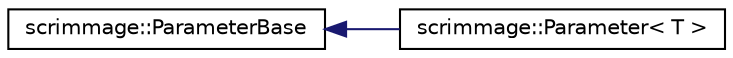 digraph "Graphical Class Hierarchy"
{
 // LATEX_PDF_SIZE
  edge [fontname="Helvetica",fontsize="10",labelfontname="Helvetica",labelfontsize="10"];
  node [fontname="Helvetica",fontsize="10",shape=record];
  rankdir="LR";
  Node0 [label="scrimmage::ParameterBase",height=0.2,width=0.4,color="black", fillcolor="white", style="filled",URL="$classscrimmage_1_1ParameterBase.html",tooltip=" "];
  Node0 -> Node1 [dir="back",color="midnightblue",fontsize="10",style="solid",fontname="Helvetica"];
  Node1 [label="scrimmage::Parameter\< T \>",height=0.2,width=0.4,color="black", fillcolor="white", style="filled",URL="$classscrimmage_1_1Parameter.html",tooltip=" "];
}
